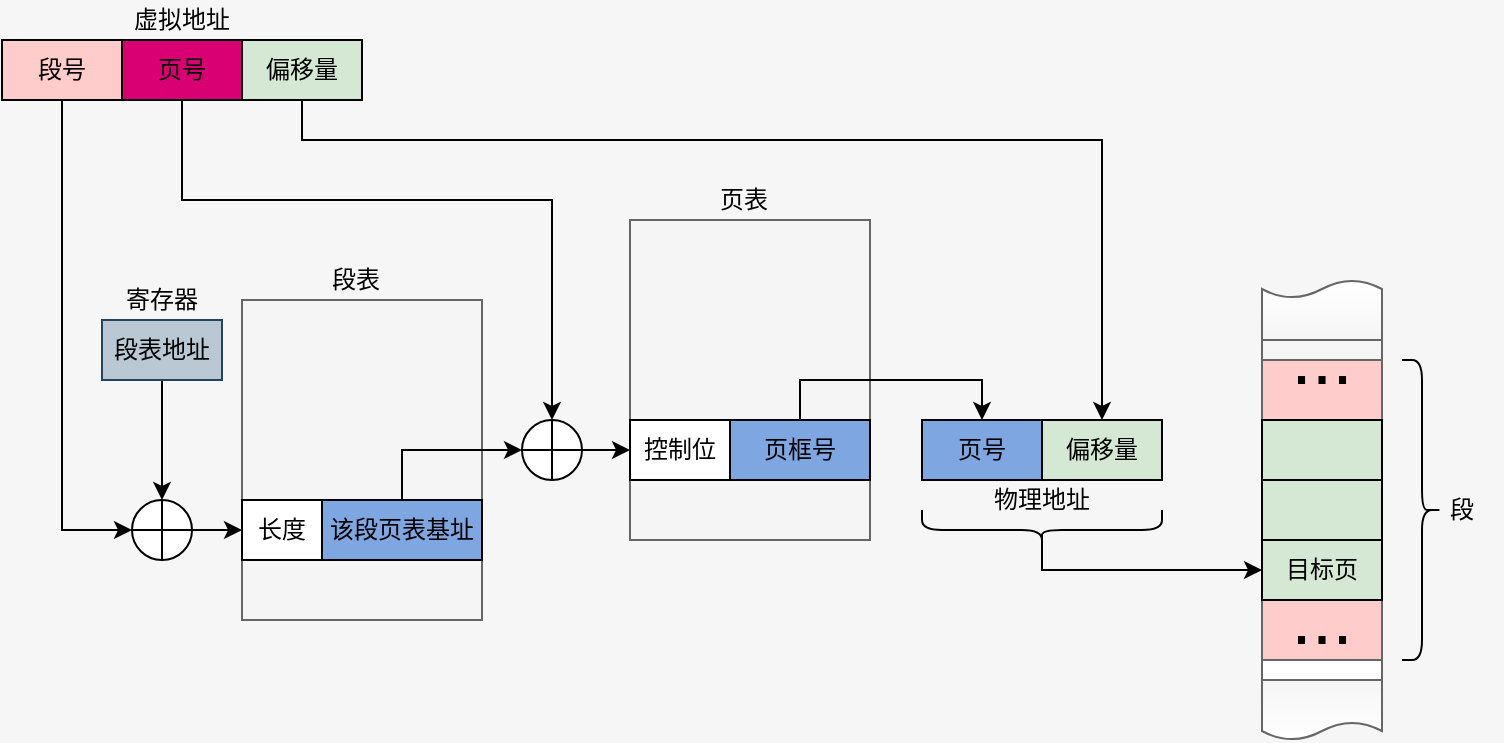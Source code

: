 <mxfile version="13.6.2" type="device"><diagram id="NZLP34HndUdPzfm7NwPg" name="第 1 页"><mxGraphModel dx="853" dy="493" grid="1" gridSize="10" guides="1" tooltips="1" connect="1" arrows="1" fold="1" page="1" pageScale="1" pageWidth="827" pageHeight="1169" background="#F6F6F6" math="0" shadow="0"><root><mxCell id="0"/><mxCell id="1" parent="0"/><mxCell id="6k5cWLi7c9X-jMGXnUcI-12" value="" style="group" vertex="1" connectable="0" parent="1"><mxGeometry x="480" y="480" width="120" height="30" as="geometry"/></mxCell><mxCell id="6k5cWLi7c9X-jMGXnUcI-13" value="页号" style="rounded=0;whiteSpace=wrap;html=1;fillColor=#7EA6E0;" vertex="1" parent="6k5cWLi7c9X-jMGXnUcI-12"><mxGeometry width="60" height="30.0" as="geometry"/></mxCell><mxCell id="6k5cWLi7c9X-jMGXnUcI-14" value="偏移量" style="rounded=0;whiteSpace=wrap;html=1;fillColor=#D5E8D4;" vertex="1" parent="6k5cWLi7c9X-jMGXnUcI-12"><mxGeometry x="60" width="60" height="30.0" as="geometry"/></mxCell><mxCell id="6k5cWLi7c9X-jMGXnUcI-56" style="edgeStyle=orthogonalEdgeStyle;rounded=0;orthogonalLoop=1;jettySize=auto;html=1;exitX=0.5;exitY=1;exitDx=0;exitDy=0;entryX=0.5;entryY=0;entryDx=0;entryDy=0;strokeColor=#000000;" edge="1" parent="1" source="6k5cWLi7c9X-jMGXnUcI-15" target="6k5cWLi7c9X-jMGXnUcI-55"><mxGeometry relative="1" as="geometry"/></mxCell><mxCell id="6k5cWLi7c9X-jMGXnUcI-15" value="段表地址" style="rounded=0;whiteSpace=wrap;html=1;fillColor=#bac8d3;strokeColor=#23445d;" vertex="1" parent="1"><mxGeometry x="70" y="430" width="60" height="30.0" as="geometry"/></mxCell><mxCell id="6k5cWLi7c9X-jMGXnUcI-41" style="edgeStyle=orthogonalEdgeStyle;rounded=0;orthogonalLoop=1;jettySize=auto;html=1;exitX=1;exitY=0.5;exitDx=0;exitDy=0;entryX=0;entryY=0.5;entryDx=0;entryDy=0;" edge="1" parent="1" source="6k5cWLi7c9X-jMGXnUcI-19" target="6k5cWLi7c9X-jMGXnUcI-17"><mxGeometry relative="1" as="geometry"/></mxCell><mxCell id="6k5cWLi7c9X-jMGXnUcI-19" value="" style="shape=orEllipse;perimeter=ellipsePerimeter;whiteSpace=wrap;html=1;backgroundOutline=1;" vertex="1" parent="1"><mxGeometry x="280" y="480" width="30" height="30" as="geometry"/></mxCell><mxCell id="6k5cWLi7c9X-jMGXnUcI-34" value="" style="group" vertex="1" connectable="0" parent="1"><mxGeometry x="334" y="380" width="120" height="160" as="geometry"/></mxCell><mxCell id="6k5cWLi7c9X-jMGXnUcI-25" value="" style="rounded=0;whiteSpace=wrap;html=1;fillColor=#f5f5f5;strokeColor=#666666;fontColor=#333333;" vertex="1" parent="6k5cWLi7c9X-jMGXnUcI-34"><mxGeometry width="120" height="100" as="geometry"/></mxCell><mxCell id="6k5cWLi7c9X-jMGXnUcI-26" value="" style="rounded=0;whiteSpace=wrap;html=1;fillColor=#f5f5f5;strokeColor=#666666;fontColor=#333333;" vertex="1" parent="6k5cWLi7c9X-jMGXnUcI-34"><mxGeometry y="130" width="120" height="30" as="geometry"/></mxCell><mxCell id="6k5cWLi7c9X-jMGXnUcI-17" value="控制位" style="rounded=0;whiteSpace=wrap;html=1;" vertex="1" parent="6k5cWLi7c9X-jMGXnUcI-34"><mxGeometry y="100" width="50" height="30.0" as="geometry"/></mxCell><mxCell id="6k5cWLi7c9X-jMGXnUcI-18" value="页框号" style="rounded=0;whiteSpace=wrap;html=1;fillColor=#7EA6E0;" vertex="1" parent="6k5cWLi7c9X-jMGXnUcI-34"><mxGeometry x="50" y="100" width="70" height="30.0" as="geometry"/></mxCell><mxCell id="6k5cWLi7c9X-jMGXnUcI-37" value="虚拟地址" style="text;html=1;strokeColor=none;fillColor=none;align=center;verticalAlign=middle;whiteSpace=wrap;rounded=0;" vertex="1" parent="1"><mxGeometry x="83" y="270" width="54" height="20" as="geometry"/></mxCell><mxCell id="6k5cWLi7c9X-jMGXnUcI-38" value="寄存器" style="text;html=1;strokeColor=none;fillColor=none;align=center;verticalAlign=middle;whiteSpace=wrap;rounded=0;" vertex="1" parent="1"><mxGeometry x="73.31" y="410" width="54" height="20" as="geometry"/></mxCell><mxCell id="6k5cWLi7c9X-jMGXnUcI-39" value="页表" style="text;html=1;strokeColor=none;fillColor=none;align=center;verticalAlign=middle;whiteSpace=wrap;rounded=0;" vertex="1" parent="1"><mxGeometry x="364.26" y="360" width="54" height="20" as="geometry"/></mxCell><mxCell id="6k5cWLi7c9X-jMGXnUcI-40" value="物理地址" style="text;html=1;strokeColor=none;fillColor=none;align=center;verticalAlign=middle;whiteSpace=wrap;rounded=0;" vertex="1" parent="1"><mxGeometry x="513" y="510" width="54" height="20" as="geometry"/></mxCell><mxCell id="6k5cWLi7c9X-jMGXnUcI-46" style="edgeStyle=orthogonalEdgeStyle;rounded=0;orthogonalLoop=1;jettySize=auto;html=1;exitX=0.5;exitY=1;exitDx=0;exitDy=0;entryX=0.5;entryY=0;entryDx=0;entryDy=0;strokeColor=#000000;" edge="1" parent="1" source="6k5cWLi7c9X-jMGXnUcI-9" target="6k5cWLi7c9X-jMGXnUcI-19"><mxGeometry relative="1" as="geometry"><Array as="points"><mxPoint x="110" y="370"/><mxPoint x="295" y="370"/></Array></mxGeometry></mxCell><mxCell id="6k5cWLi7c9X-jMGXnUcI-9" value="页号" style="rounded=0;whiteSpace=wrap;html=1;fillColor=#D80073;" vertex="1" parent="1"><mxGeometry x="80" y="290" width="60" height="30.0" as="geometry"/></mxCell><mxCell id="6k5cWLi7c9X-jMGXnUcI-61" style="edgeStyle=orthogonalEdgeStyle;rounded=0;orthogonalLoop=1;jettySize=auto;html=1;exitX=0.5;exitY=1;exitDx=0;exitDy=0;strokeColor=#000000;" edge="1" parent="1" source="6k5cWLi7c9X-jMGXnUcI-10" target="6k5cWLi7c9X-jMGXnUcI-14"><mxGeometry relative="1" as="geometry"><Array as="points"><mxPoint x="170" y="340"/><mxPoint x="570" y="340"/></Array></mxGeometry></mxCell><mxCell id="6k5cWLi7c9X-jMGXnUcI-10" value="偏移量" style="rounded=0;whiteSpace=wrap;html=1;fillColor=#D5E8D4;" vertex="1" parent="1"><mxGeometry x="140" y="290" width="60" height="30.0" as="geometry"/></mxCell><mxCell id="6k5cWLi7c9X-jMGXnUcI-58" style="edgeStyle=orthogonalEdgeStyle;rounded=0;orthogonalLoop=1;jettySize=auto;html=1;exitX=0.5;exitY=1;exitDx=0;exitDy=0;entryX=0;entryY=0.5;entryDx=0;entryDy=0;strokeColor=#000000;" edge="1" parent="1" source="6k5cWLi7c9X-jMGXnUcI-45" target="6k5cWLi7c9X-jMGXnUcI-55"><mxGeometry relative="1" as="geometry"/></mxCell><mxCell id="6k5cWLi7c9X-jMGXnUcI-45" value="段号" style="rounded=0;whiteSpace=wrap;html=1;fillColor=#FFCCCC;" vertex="1" parent="1"><mxGeometry x="20" y="290" width="60" height="30.0" as="geometry"/></mxCell><mxCell id="6k5cWLi7c9X-jMGXnUcI-47" value="" style="group" vertex="1" connectable="0" parent="1"><mxGeometry x="140" y="420" width="120" height="160" as="geometry"/></mxCell><mxCell id="6k5cWLi7c9X-jMGXnUcI-48" value="" style="rounded=0;whiteSpace=wrap;html=1;fillColor=#f5f5f5;strokeColor=#666666;fontColor=#333333;" vertex="1" parent="6k5cWLi7c9X-jMGXnUcI-47"><mxGeometry width="120" height="100" as="geometry"/></mxCell><mxCell id="6k5cWLi7c9X-jMGXnUcI-49" value="" style="rounded=0;whiteSpace=wrap;html=1;fillColor=#f5f5f5;strokeColor=#666666;fontColor=#333333;" vertex="1" parent="6k5cWLi7c9X-jMGXnUcI-47"><mxGeometry y="130" width="120" height="30" as="geometry"/></mxCell><mxCell id="6k5cWLi7c9X-jMGXnUcI-50" value="长度" style="rounded=0;whiteSpace=wrap;html=1;" vertex="1" parent="6k5cWLi7c9X-jMGXnUcI-47"><mxGeometry y="100" width="40" height="30" as="geometry"/></mxCell><mxCell id="6k5cWLi7c9X-jMGXnUcI-51" value="该段页表基址" style="rounded=0;whiteSpace=wrap;html=1;fillColor=#7EA6E0;" vertex="1" parent="6k5cWLi7c9X-jMGXnUcI-47"><mxGeometry x="40" y="100" width="80" height="30" as="geometry"/></mxCell><mxCell id="6k5cWLi7c9X-jMGXnUcI-52" value="段表" style="text;html=1;strokeColor=none;fillColor=none;align=center;verticalAlign=middle;whiteSpace=wrap;rounded=0;" vertex="1" parent="1"><mxGeometry x="170.26" y="400" width="54" height="20" as="geometry"/></mxCell><mxCell id="6k5cWLi7c9X-jMGXnUcI-57" style="edgeStyle=orthogonalEdgeStyle;rounded=0;orthogonalLoop=1;jettySize=auto;html=1;exitX=1;exitY=0.5;exitDx=0;exitDy=0;strokeColor=#000000;" edge="1" parent="1" source="6k5cWLi7c9X-jMGXnUcI-55" target="6k5cWLi7c9X-jMGXnUcI-50"><mxGeometry relative="1" as="geometry"/></mxCell><mxCell id="6k5cWLi7c9X-jMGXnUcI-55" value="" style="shape=orEllipse;perimeter=ellipsePerimeter;whiteSpace=wrap;html=1;backgroundOutline=1;" vertex="1" parent="1"><mxGeometry x="85" y="520" width="30" height="30" as="geometry"/></mxCell><mxCell id="6k5cWLi7c9X-jMGXnUcI-59" style="edgeStyle=orthogonalEdgeStyle;rounded=0;orthogonalLoop=1;jettySize=auto;html=1;exitX=0.5;exitY=0;exitDx=0;exitDy=0;entryX=0;entryY=0.5;entryDx=0;entryDy=0;strokeColor=#000000;" edge="1" parent="1" source="6k5cWLi7c9X-jMGXnUcI-51" target="6k5cWLi7c9X-jMGXnUcI-19"><mxGeometry relative="1" as="geometry"/></mxCell><mxCell id="6k5cWLi7c9X-jMGXnUcI-60" style="edgeStyle=orthogonalEdgeStyle;rounded=0;orthogonalLoop=1;jettySize=auto;html=1;exitX=0.5;exitY=0;exitDx=0;exitDy=0;entryX=0.5;entryY=0;entryDx=0;entryDy=0;strokeColor=#000000;" edge="1" parent="1" source="6k5cWLi7c9X-jMGXnUcI-18" target="6k5cWLi7c9X-jMGXnUcI-13"><mxGeometry relative="1" as="geometry"/></mxCell><mxCell id="6k5cWLi7c9X-jMGXnUcI-63" value="" style="shape=document;whiteSpace=wrap;html=1;boundedLbl=1;fillColor=#f5f5f5;strokeColor=#666666;fontColor=#333333;gradientColor=#ffffff;" vertex="1" parent="1"><mxGeometry x="650" y="610" width="60" height="30" as="geometry"/></mxCell><mxCell id="6k5cWLi7c9X-jMGXnUcI-65" value="" style="shape=document;whiteSpace=wrap;html=1;boundedLbl=1;rotation=-180;fillColor=#f5f5f5;strokeColor=#666666;fontColor=#333333;gradientColor=#ffffff;" vertex="1" parent="1"><mxGeometry x="650" y="410" width="60" height="30" as="geometry"/></mxCell><mxCell id="6k5cWLi7c9X-jMGXnUcI-67" value="" style="whiteSpace=wrap;html=1;fillColor=#f5f5f5;strokeColor=#666666;fontColor=#333333;gradientColor=#ffffff;" vertex="1" parent="1"><mxGeometry x="650" y="440" width="60" height="170" as="geometry"/></mxCell><mxCell id="6k5cWLi7c9X-jMGXnUcI-83" style="edgeStyle=orthogonalEdgeStyle;rounded=0;orthogonalLoop=1;jettySize=auto;html=1;exitX=0.1;exitY=0.5;exitDx=0;exitDy=0;exitPerimeter=0;entryX=0;entryY=0.5;entryDx=0;entryDy=0;strokeColor=#000000;" edge="1" parent="1" source="6k5cWLi7c9X-jMGXnUcI-75" target="6k5cWLi7c9X-jMGXnUcI-72"><mxGeometry relative="1" as="geometry"><Array as="points"><mxPoint x="540" y="555"/></Array></mxGeometry></mxCell><mxCell id="6k5cWLi7c9X-jMGXnUcI-75" value="" style="shape=curlyBracket;whiteSpace=wrap;html=1;rounded=1;strokeColor=#000000;fillColor=#F6F6F6;gradientColor=#ffffff;rotation=-90;" vertex="1" parent="1"><mxGeometry x="530" y="475" width="20" height="120" as="geometry"/></mxCell><mxCell id="6k5cWLi7c9X-jMGXnUcI-77" value="" style="shape=curlyBracket;whiteSpace=wrap;html=1;rounded=1;strokeColor=#000000;fillColor=#F6F6F6;gradientColor=#ffffff;rotation=-180;" vertex="1" parent="1"><mxGeometry x="720" y="450" width="20" height="150" as="geometry"/></mxCell><mxCell id="6k5cWLi7c9X-jMGXnUcI-78" value="段" style="text;html=1;strokeColor=none;fillColor=none;align=center;verticalAlign=middle;whiteSpace=wrap;rounded=0;" vertex="1" parent="1"><mxGeometry x="730" y="515" width="40" height="20" as="geometry"/></mxCell><mxCell id="6k5cWLi7c9X-jMGXnUcI-81" value="" style="whiteSpace=wrap;html=1;strokeColor=#666666;fontColor=#333333;fillColor=#FFCCCC;" vertex="1" parent="1"><mxGeometry x="650" y="450" width="60" height="150" as="geometry"/></mxCell><mxCell id="6k5cWLi7c9X-jMGXnUcI-79" value="" style="rounded=0;whiteSpace=wrap;html=1;strokeColor=#000000;fillColor=#D5E8D4;" vertex="1" parent="1"><mxGeometry x="650" y="480" width="60" height="30" as="geometry"/></mxCell><mxCell id="6k5cWLi7c9X-jMGXnUcI-72" value="目标页" style="rounded=0;whiteSpace=wrap;html=1;strokeColor=#000000;fillColor=#D5E8D4;" vertex="1" parent="1"><mxGeometry x="650" y="540" width="60" height="30" as="geometry"/></mxCell><mxCell id="6k5cWLi7c9X-jMGXnUcI-82" value="" style="rounded=0;whiteSpace=wrap;html=1;strokeColor=#000000;fillColor=#D5E8D4;" vertex="1" parent="1"><mxGeometry x="650" y="510" width="60" height="30" as="geometry"/></mxCell><mxCell id="6k5cWLi7c9X-jMGXnUcI-84" value="..." style="text;html=1;strokeColor=none;fillColor=none;align=center;verticalAlign=middle;whiteSpace=wrap;rounded=0;fontSize=37;horizontal=1;labelPosition=center;verticalLabelPosition=middle;spacingBottom=20;" vertex="1" parent="1"><mxGeometry x="660" y="450" width="40" height="20" as="geometry"/></mxCell><mxCell id="6k5cWLi7c9X-jMGXnUcI-85" value="..." style="text;html=1;strokeColor=none;fillColor=none;align=center;verticalAlign=middle;whiteSpace=wrap;rounded=0;fontSize=37;horizontal=1;labelPosition=center;verticalLabelPosition=middle;spacingBottom=20;" vertex="1" parent="1"><mxGeometry x="660" y="580" width="40" height="20" as="geometry"/></mxCell></root></mxGraphModel></diagram></mxfile>
